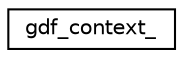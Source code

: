 digraph "Graphical Class Hierarchy"
{
 // LATEX_PDF_SIZE
  edge [fontname="Helvetica",fontsize="10",labelfontname="Helvetica",labelfontsize="10"];
  node [fontname="Helvetica",fontsize="10",shape=record];
  rankdir="LR";
  Node0 [label="gdf_context_",height=0.2,width=0.4,color="black", fillcolor="white", style="filled",URL="$structgdf__context__.html",tooltip="This struct holds various information about how an operation should be performed as well as additiona..."];
}
